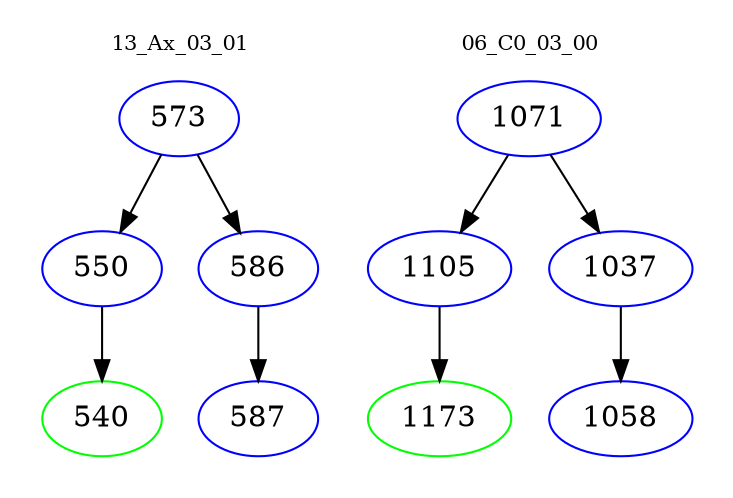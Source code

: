 digraph{
subgraph cluster_0 {
color = white
label = "13_Ax_03_01";
fontsize=10;
T0_573 [label="573", color="blue"]
T0_573 -> T0_550 [color="black"]
T0_550 [label="550", color="blue"]
T0_550 -> T0_540 [color="black"]
T0_540 [label="540", color="green"]
T0_573 -> T0_586 [color="black"]
T0_586 [label="586", color="blue"]
T0_586 -> T0_587 [color="black"]
T0_587 [label="587", color="blue"]
}
subgraph cluster_1 {
color = white
label = "06_C0_03_00";
fontsize=10;
T1_1071 [label="1071", color="blue"]
T1_1071 -> T1_1105 [color="black"]
T1_1105 [label="1105", color="blue"]
T1_1105 -> T1_1173 [color="black"]
T1_1173 [label="1173", color="green"]
T1_1071 -> T1_1037 [color="black"]
T1_1037 [label="1037", color="blue"]
T1_1037 -> T1_1058 [color="black"]
T1_1058 [label="1058", color="blue"]
}
}
